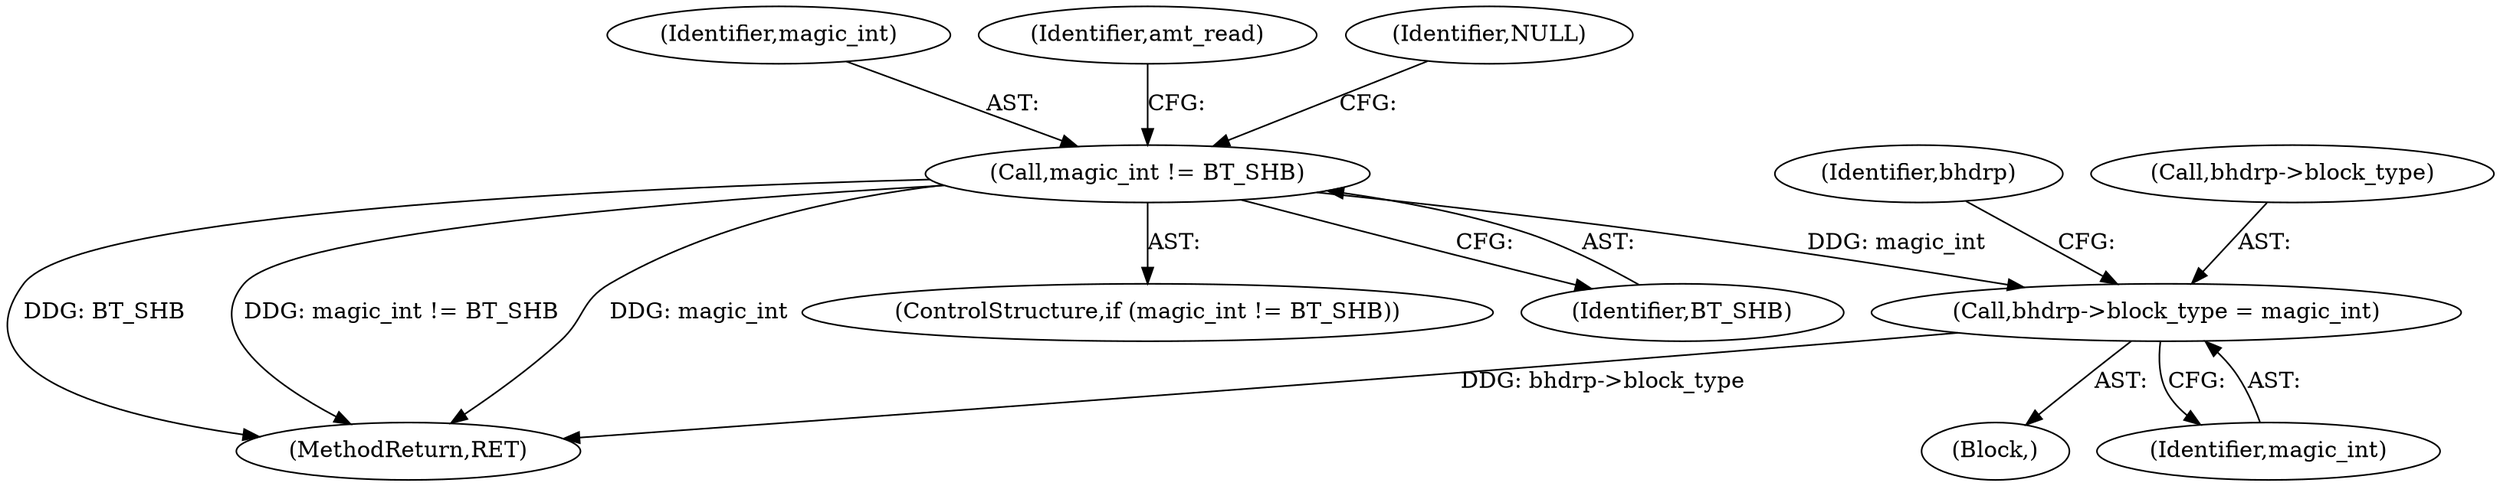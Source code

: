 digraph "0_libpcap_87d6bef033062f969e70fa40c43dfd945d5a20ab@pointer" {
"1000428" [label="(Call,bhdrp->block_type = magic_int)"];
"1000166" [label="(Call,magic_int != BT_SHB)"];
"1000168" [label="(Identifier,BT_SHB)"];
"1000707" [label="(MethodReturn,RET)"];
"1000166" [label="(Call,magic_int != BT_SHB)"];
"1000435" [label="(Identifier,bhdrp)"];
"1000139" [label="(Block,)"];
"1000165" [label="(ControlStructure,if (magic_int != BT_SHB))"];
"1000432" [label="(Identifier,magic_int)"];
"1000167" [label="(Identifier,magic_int)"];
"1000173" [label="(Identifier,amt_read)"];
"1000428" [label="(Call,bhdrp->block_type = magic_int)"];
"1000171" [label="(Identifier,NULL)"];
"1000429" [label="(Call,bhdrp->block_type)"];
"1000428" -> "1000139"  [label="AST: "];
"1000428" -> "1000432"  [label="CFG: "];
"1000429" -> "1000428"  [label="AST: "];
"1000432" -> "1000428"  [label="AST: "];
"1000435" -> "1000428"  [label="CFG: "];
"1000428" -> "1000707"  [label="DDG: bhdrp->block_type"];
"1000166" -> "1000428"  [label="DDG: magic_int"];
"1000166" -> "1000165"  [label="AST: "];
"1000166" -> "1000168"  [label="CFG: "];
"1000167" -> "1000166"  [label="AST: "];
"1000168" -> "1000166"  [label="AST: "];
"1000171" -> "1000166"  [label="CFG: "];
"1000173" -> "1000166"  [label="CFG: "];
"1000166" -> "1000707"  [label="DDG: BT_SHB"];
"1000166" -> "1000707"  [label="DDG: magic_int != BT_SHB"];
"1000166" -> "1000707"  [label="DDG: magic_int"];
}
